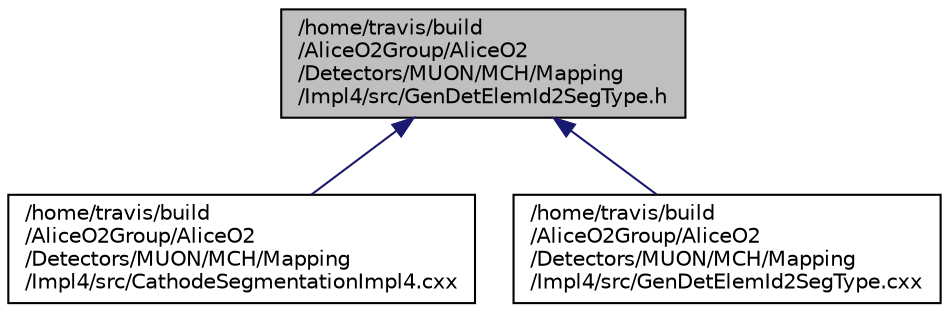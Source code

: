 digraph "/home/travis/build/AliceO2Group/AliceO2/Detectors/MUON/MCH/Mapping/Impl4/src/GenDetElemId2SegType.h"
{
 // INTERACTIVE_SVG=YES
  bgcolor="transparent";
  edge [fontname="Helvetica",fontsize="10",labelfontname="Helvetica",labelfontsize="10"];
  node [fontname="Helvetica",fontsize="10",shape=record];
  Node1 [label="/home/travis/build\l/AliceO2Group/AliceO2\l/Detectors/MUON/MCH/Mapping\l/Impl4/src/GenDetElemId2SegType.h",height=0.2,width=0.4,color="black", fillcolor="grey75", style="filled", fontcolor="black"];
  Node1 -> Node2 [dir="back",color="midnightblue",fontsize="10",style="solid",fontname="Helvetica"];
  Node2 [label="/home/travis/build\l/AliceO2Group/AliceO2\l/Detectors/MUON/MCH/Mapping\l/Impl4/src/CathodeSegmentationImpl4.cxx",height=0.2,width=0.4,color="black",URL="$d0/d9c/CathodeSegmentationImpl4_8cxx.html"];
  Node1 -> Node3 [dir="back",color="midnightblue",fontsize="10",style="solid",fontname="Helvetica"];
  Node3 [label="/home/travis/build\l/AliceO2Group/AliceO2\l/Detectors/MUON/MCH/Mapping\l/Impl4/src/GenDetElemId2SegType.cxx",height=0.2,width=0.4,color="black",URL="$db/d18/Impl4_2src_2GenDetElemId2SegType_8cxx.html"];
}
